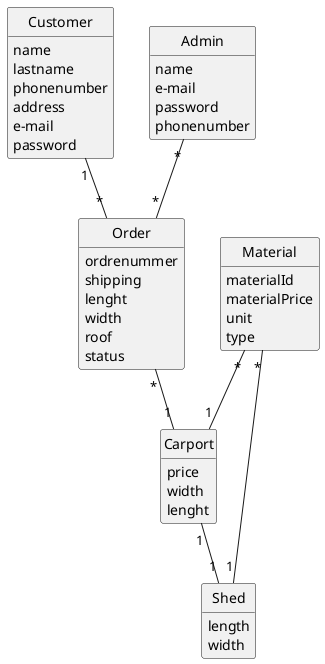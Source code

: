 @startuml
'https://plantuml.com/class-diagram
hide circle
hide methods

class Material
{
materialId
materialPrice
unit
type

}

class Customer
{
name
lastname
phonenumber
address
e-mail
password
}

class Admin
{
name
e-mail
password
phonenumber
}



class Order
{
ordrenummer
shipping
lenght
width
roof
status
}


class Carport
{
price
width
lenght
}

class Shed
{
length
width
}

Customer "1" -- "*" Order
Order "*" -- "1" Carport
Carport "1" -- "1" Shed
Material "*" -- "1" Carport
Material "*" -- "1" Shed
Admin "*" -- "*" Order




@enduml